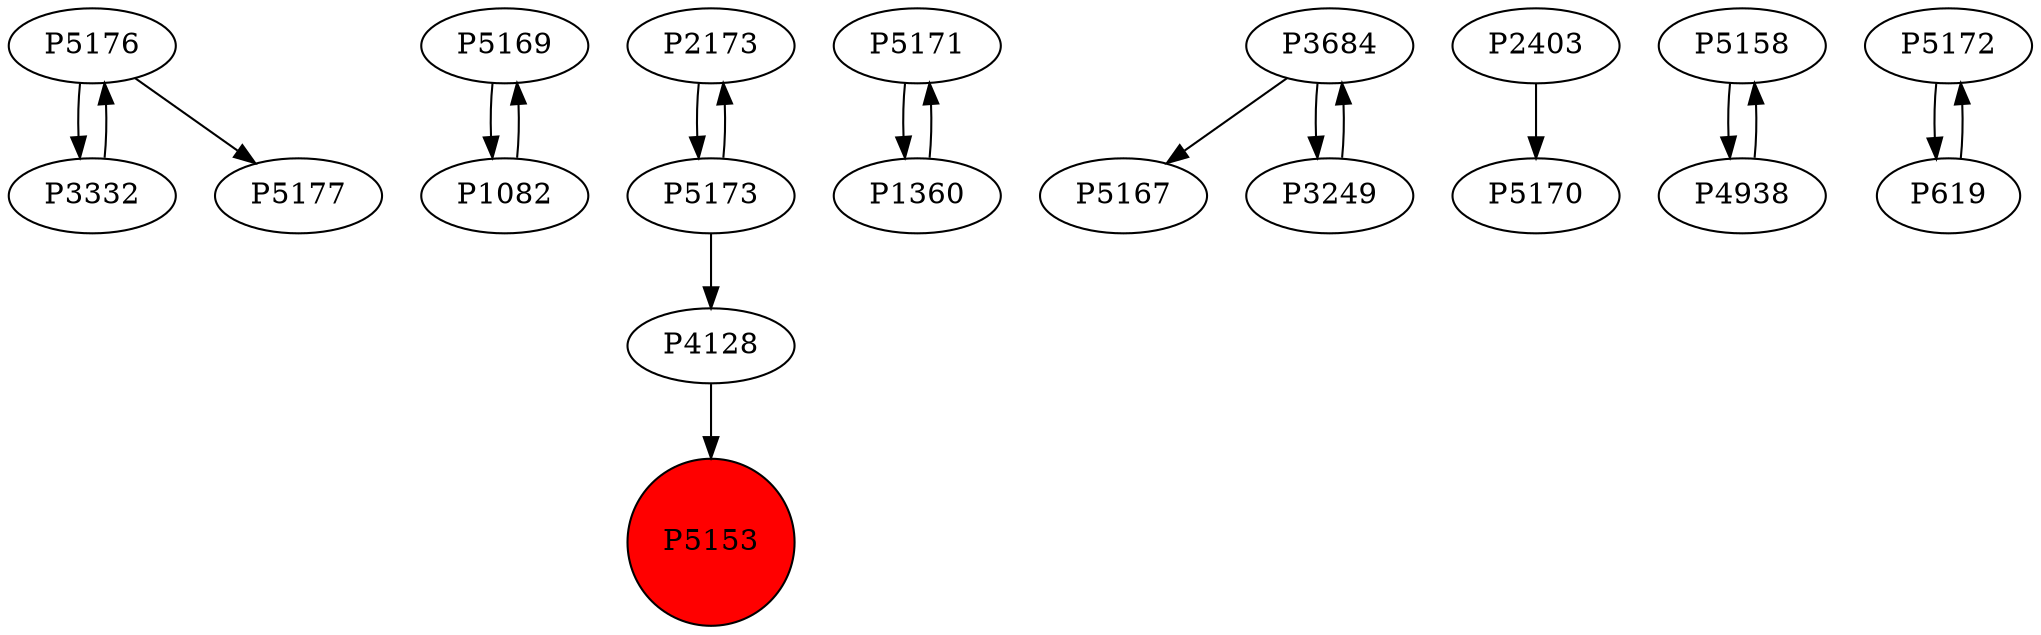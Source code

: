 digraph {
	P5176 -> P3332
	P5169 -> P1082
	P2173 -> P5173
	P1082 -> P5169
	P5176 -> P5177
	P5171 -> P1360
	P5173 -> P2173
	P3684 -> P5167
	P1360 -> P5171
	P5173 -> P4128
	P2403 -> P5170
	P4128 -> P5153
	P5158 -> P4938
	P4938 -> P5158
	P3332 -> P5176
	P5172 -> P619
	P3684 -> P3249
	P3249 -> P3684
	P619 -> P5172
	P5153 [shape=circle]
	P5153 [style=filled]
	P5153 [fillcolor=red]
}